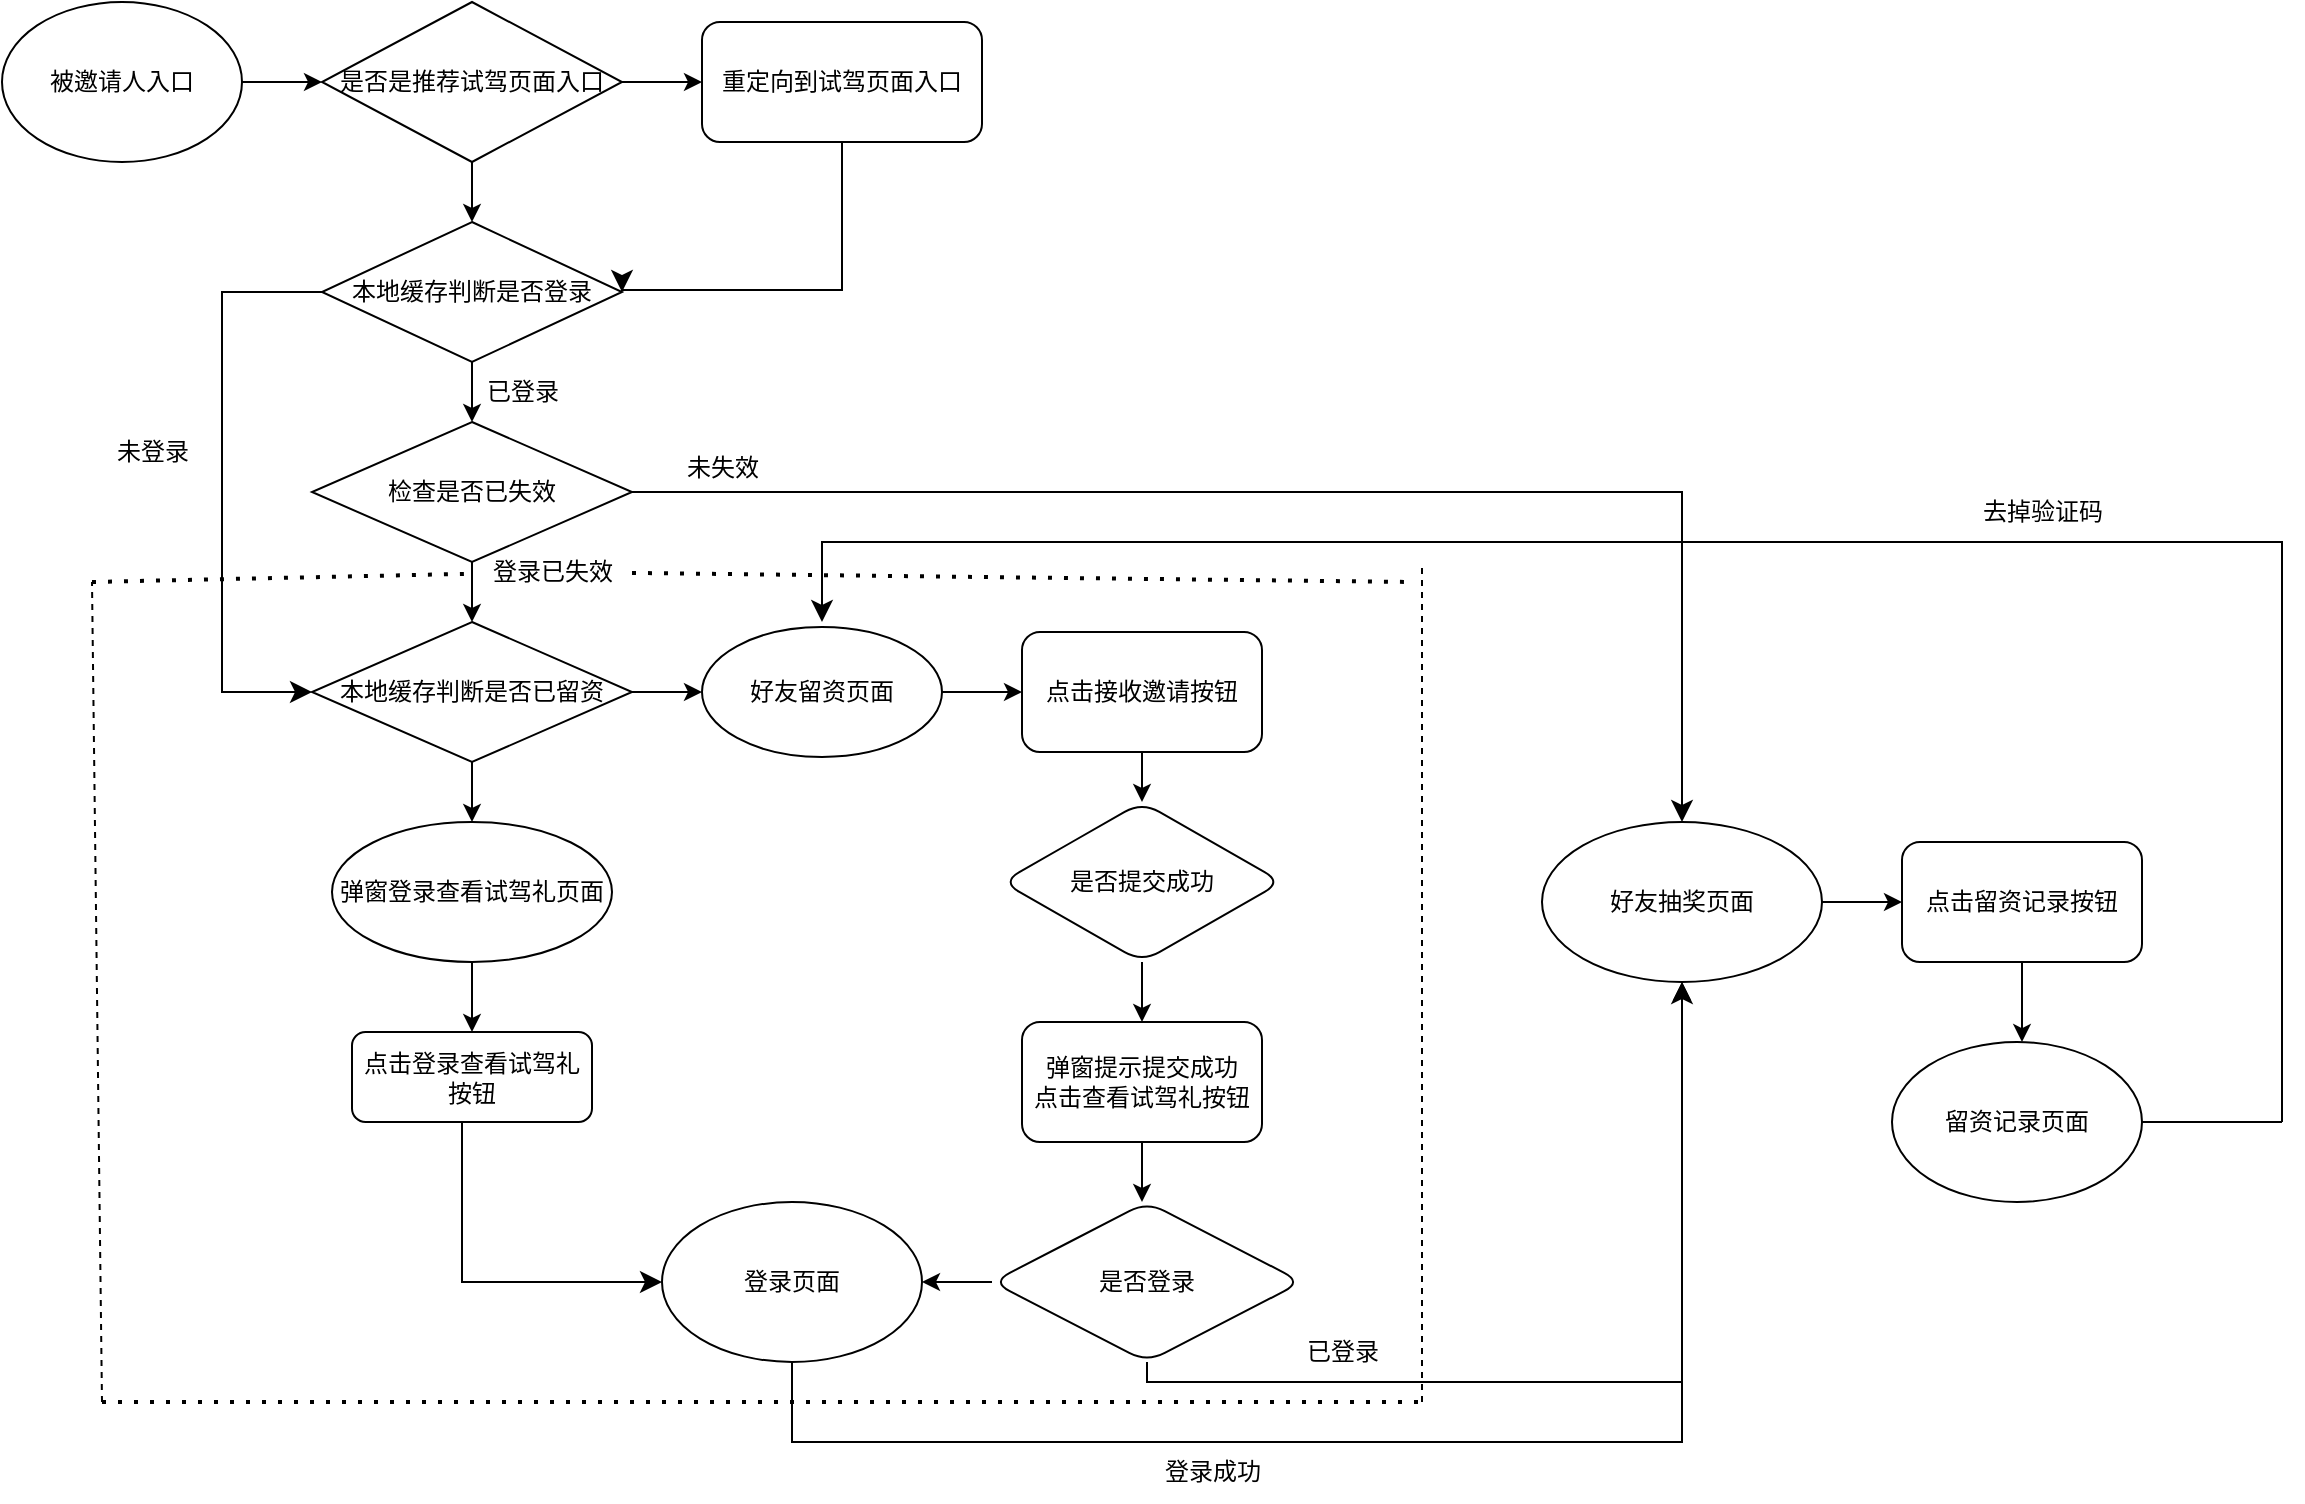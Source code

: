 <mxfile version="21.3.8" type="github">
  <diagram name="第 1 页" id="Mvw3dbP3ZsW2t7KN_K1U">
    <mxGraphModel dx="1306" dy="843" grid="1" gridSize="10" guides="1" tooltips="1" connect="1" arrows="1" fold="1" page="1" pageScale="1" pageWidth="827" pageHeight="1169" math="0" shadow="0">
      <root>
        <mxCell id="0" />
        <mxCell id="1" parent="0" />
        <mxCell id="Owrih3NVY9rAKF0kBGJu-3" value="" style="edgeStyle=orthogonalEdgeStyle;rounded=0;orthogonalLoop=1;jettySize=auto;html=1;" parent="1" source="Owrih3NVY9rAKF0kBGJu-1" target="Owrih3NVY9rAKF0kBGJu-2" edge="1">
          <mxGeometry relative="1" as="geometry" />
        </mxCell>
        <mxCell id="Owrih3NVY9rAKF0kBGJu-1" value="被邀请人入口" style="ellipse;whiteSpace=wrap;html=1;" parent="1" vertex="1">
          <mxGeometry y="70" width="120" height="80" as="geometry" />
        </mxCell>
        <mxCell id="Owrih3NVY9rAKF0kBGJu-5" value="" style="edgeStyle=orthogonalEdgeStyle;rounded=0;orthogonalLoop=1;jettySize=auto;html=1;" parent="1" source="Owrih3NVY9rAKF0kBGJu-2" edge="1">
          <mxGeometry relative="1" as="geometry">
            <mxPoint x="350" y="110" as="targetPoint" />
          </mxGeometry>
        </mxCell>
        <mxCell id="Owrih3NVY9rAKF0kBGJu-11" value="" style="edgeStyle=orthogonalEdgeStyle;rounded=0;orthogonalLoop=1;jettySize=auto;html=1;" parent="1" source="Owrih3NVY9rAKF0kBGJu-2" target="Owrih3NVY9rAKF0kBGJu-10" edge="1">
          <mxGeometry relative="1" as="geometry" />
        </mxCell>
        <mxCell id="Owrih3NVY9rAKF0kBGJu-2" value="是否是推荐试驾页面入口" style="rhombus;whiteSpace=wrap;html=1;" parent="1" vertex="1">
          <mxGeometry x="160" y="70" width="150" height="80" as="geometry" />
        </mxCell>
        <mxCell id="Owrih3NVY9rAKF0kBGJu-17" value="" style="edgeStyle=orthogonalEdgeStyle;rounded=0;orthogonalLoop=1;jettySize=auto;html=1;" parent="1" source="Owrih3NVY9rAKF0kBGJu-10" target="Owrih3NVY9rAKF0kBGJu-16" edge="1">
          <mxGeometry relative="1" as="geometry" />
        </mxCell>
        <mxCell id="Owrih3NVY9rAKF0kBGJu-10" value="本地缓存判断是否登录" style="rhombus;whiteSpace=wrap;html=1;" parent="1" vertex="1">
          <mxGeometry x="160" y="180" width="150" height="70" as="geometry" />
        </mxCell>
        <mxCell id="Owrih3NVY9rAKF0kBGJu-21" value="" style="edgeStyle=orthogonalEdgeStyle;rounded=0;orthogonalLoop=1;jettySize=auto;html=1;" parent="1" source="Owrih3NVY9rAKF0kBGJu-16" target="Owrih3NVY9rAKF0kBGJu-20" edge="1">
          <mxGeometry relative="1" as="geometry" />
        </mxCell>
        <mxCell id="Owrih3NVY9rAKF0kBGJu-16" value="检查是否已失效" style="rhombus;whiteSpace=wrap;html=1;" parent="1" vertex="1">
          <mxGeometry x="155" y="280" width="160" height="70" as="geometry" />
        </mxCell>
        <mxCell id="Owrih3NVY9rAKF0kBGJu-25" value="" style="edgeStyle=orthogonalEdgeStyle;rounded=0;orthogonalLoop=1;jettySize=auto;html=1;" parent="1" source="Owrih3NVY9rAKF0kBGJu-20" target="Owrih3NVY9rAKF0kBGJu-24" edge="1">
          <mxGeometry relative="1" as="geometry" />
        </mxCell>
        <mxCell id="Owrih3NVY9rAKF0kBGJu-27" value="" style="edgeStyle=orthogonalEdgeStyle;rounded=0;orthogonalLoop=1;jettySize=auto;html=1;" parent="1" source="Owrih3NVY9rAKF0kBGJu-20" target="Owrih3NVY9rAKF0kBGJu-26" edge="1">
          <mxGeometry relative="1" as="geometry" />
        </mxCell>
        <mxCell id="Owrih3NVY9rAKF0kBGJu-20" value="本地缓存判断是否已留资" style="rhombus;whiteSpace=wrap;html=1;" parent="1" vertex="1">
          <mxGeometry x="155" y="380" width="160" height="70" as="geometry" />
        </mxCell>
        <mxCell id="Owrih3NVY9rAKF0kBGJu-47" value="" style="edgeStyle=orthogonalEdgeStyle;rounded=0;orthogonalLoop=1;jettySize=auto;html=1;" parent="1" source="Owrih3NVY9rAKF0kBGJu-24" target="Owrih3NVY9rAKF0kBGJu-46" edge="1">
          <mxGeometry relative="1" as="geometry" />
        </mxCell>
        <mxCell id="Owrih3NVY9rAKF0kBGJu-24" value="弹窗登录查看试驾礼页面" style="ellipse;whiteSpace=wrap;html=1;" parent="1" vertex="1">
          <mxGeometry x="165" y="480" width="140" height="70" as="geometry" />
        </mxCell>
        <mxCell id="Owrih3NVY9rAKF0kBGJu-29" value="" style="edgeStyle=orthogonalEdgeStyle;rounded=0;orthogonalLoop=1;jettySize=auto;html=1;" parent="1" source="Owrih3NVY9rAKF0kBGJu-26" target="Owrih3NVY9rAKF0kBGJu-28" edge="1">
          <mxGeometry relative="1" as="geometry" />
        </mxCell>
        <mxCell id="Owrih3NVY9rAKF0kBGJu-26" value="好友留资页面" style="ellipse;whiteSpace=wrap;html=1;" parent="1" vertex="1">
          <mxGeometry x="350" y="382.5" width="120" height="65" as="geometry" />
        </mxCell>
        <mxCell id="Owrih3NVY9rAKF0kBGJu-33" value="" style="edgeStyle=orthogonalEdgeStyle;rounded=0;orthogonalLoop=1;jettySize=auto;html=1;" parent="1" source="Owrih3NVY9rAKF0kBGJu-28" target="Owrih3NVY9rAKF0kBGJu-32" edge="1">
          <mxGeometry relative="1" as="geometry" />
        </mxCell>
        <mxCell id="Owrih3NVY9rAKF0kBGJu-28" value="点击接收邀请按钮" style="rounded=1;whiteSpace=wrap;html=1;" parent="1" vertex="1">
          <mxGeometry x="510" y="385" width="120" height="60" as="geometry" />
        </mxCell>
        <mxCell id="Owrih3NVY9rAKF0kBGJu-37" value="" style="edgeStyle=orthogonalEdgeStyle;rounded=0;orthogonalLoop=1;jettySize=auto;html=1;" parent="1" source="Owrih3NVY9rAKF0kBGJu-32" target="Owrih3NVY9rAKF0kBGJu-36" edge="1">
          <mxGeometry relative="1" as="geometry" />
        </mxCell>
        <mxCell id="Owrih3NVY9rAKF0kBGJu-32" value="是否提交成功" style="rhombus;whiteSpace=wrap;html=1;rounded=1;" parent="1" vertex="1">
          <mxGeometry x="500" y="470" width="140" height="80" as="geometry" />
        </mxCell>
        <mxCell id="Owrih3NVY9rAKF0kBGJu-41" value="" style="edgeStyle=orthogonalEdgeStyle;rounded=0;orthogonalLoop=1;jettySize=auto;html=1;" parent="1" source="Owrih3NVY9rAKF0kBGJu-36" edge="1">
          <mxGeometry relative="1" as="geometry">
            <mxPoint x="570" y="670" as="targetPoint" />
          </mxGeometry>
        </mxCell>
        <mxCell id="Owrih3NVY9rAKF0kBGJu-36" value="弹窗提示提交成功&lt;br&gt;点击查看试驾礼按钮" style="rounded=1;whiteSpace=wrap;html=1;" parent="1" vertex="1">
          <mxGeometry x="510" y="580" width="120" height="60" as="geometry" />
        </mxCell>
        <mxCell id="Owrih3NVY9rAKF0kBGJu-42" value="" style="edgeStyle=elbowEdgeStyle;elbow=horizontal;endArrow=classic;html=1;curved=0;rounded=0;endSize=8;startSize=8;entryX=0;entryY=0.5;entryDx=0;entryDy=0;exitX=0;exitY=0.5;exitDx=0;exitDy=0;" parent="1" source="Owrih3NVY9rAKF0kBGJu-10" target="Owrih3NVY9rAKF0kBGJu-20" edge="1">
          <mxGeometry width="50" height="50" relative="1" as="geometry">
            <mxPoint x="70" y="220" as="sourcePoint" />
            <mxPoint x="130" y="250" as="targetPoint" />
            <Array as="points">
              <mxPoint x="110" y="240" />
            </Array>
          </mxGeometry>
        </mxCell>
        <mxCell id="Owrih3NVY9rAKF0kBGJu-43" value="已登录" style="text;html=1;align=center;verticalAlign=middle;resizable=0;points=[];autosize=1;strokeColor=none;fillColor=none;" parent="1" vertex="1">
          <mxGeometry x="230" y="250" width="60" height="30" as="geometry" />
        </mxCell>
        <mxCell id="Owrih3NVY9rAKF0kBGJu-45" value="未登录" style="text;html=1;align=center;verticalAlign=middle;resizable=0;points=[];autosize=1;strokeColor=none;fillColor=none;" parent="1" vertex="1">
          <mxGeometry x="45" y="280" width="60" height="30" as="geometry" />
        </mxCell>
        <mxCell id="Owrih3NVY9rAKF0kBGJu-46" value="点击登录查看试驾礼按钮" style="rounded=1;whiteSpace=wrap;html=1;" parent="1" vertex="1">
          <mxGeometry x="175" y="585" width="120" height="45" as="geometry" />
        </mxCell>
        <mxCell id="Owrih3NVY9rAKF0kBGJu-50" value="" style="endArrow=none;dashed=1;html=1;dashPattern=1 3;strokeWidth=2;rounded=0;" parent="1" source="Owrih3NVY9rAKF0kBGJu-44" edge="1">
          <mxGeometry width="50" height="50" relative="1" as="geometry">
            <mxPoint x="45" y="360" as="sourcePoint" />
            <mxPoint x="705" y="360" as="targetPoint" />
          </mxGeometry>
        </mxCell>
        <mxCell id="Owrih3NVY9rAKF0kBGJu-51" value="" style="endArrow=none;dashed=1;html=1;rounded=0;" parent="1" edge="1">
          <mxGeometry width="50" height="50" relative="1" as="geometry">
            <mxPoint x="710" y="770" as="sourcePoint" />
            <mxPoint x="710" y="350" as="targetPoint" />
          </mxGeometry>
        </mxCell>
        <mxCell id="Owrih3NVY9rAKF0kBGJu-52" value="" style="endArrow=none;dashed=1;html=1;dashPattern=1 3;strokeWidth=2;rounded=0;" parent="1" target="Owrih3NVY9rAKF0kBGJu-44" edge="1">
          <mxGeometry width="50" height="50" relative="1" as="geometry">
            <mxPoint x="45" y="360" as="sourcePoint" />
            <mxPoint x="705" y="360" as="targetPoint" />
          </mxGeometry>
        </mxCell>
        <mxCell id="Owrih3NVY9rAKF0kBGJu-44" value="登录已失效" style="text;html=1;align=center;verticalAlign=middle;resizable=0;points=[];autosize=1;strokeColor=none;fillColor=none;" parent="1" vertex="1">
          <mxGeometry x="235" y="340" width="80" height="30" as="geometry" />
        </mxCell>
        <mxCell id="Owrih3NVY9rAKF0kBGJu-56" value="" style="edgeStyle=orthogonalEdgeStyle;rounded=0;orthogonalLoop=1;jettySize=auto;html=1;" parent="1" source="Owrih3NVY9rAKF0kBGJu-53" target="Owrih3NVY9rAKF0kBGJu-55" edge="1">
          <mxGeometry relative="1" as="geometry" />
        </mxCell>
        <mxCell id="Owrih3NVY9rAKF0kBGJu-53" value="是否登录" style="rhombus;whiteSpace=wrap;html=1;rounded=1;" parent="1" vertex="1">
          <mxGeometry x="495" y="670" width="155" height="80" as="geometry" />
        </mxCell>
        <mxCell id="Owrih3NVY9rAKF0kBGJu-60" value="" style="edgeStyle=orthogonalEdgeStyle;rounded=0;orthogonalLoop=1;jettySize=auto;html=1;" parent="1" source="Owrih3NVY9rAKF0kBGJu-55" target="Owrih3NVY9rAKF0kBGJu-59" edge="1">
          <mxGeometry relative="1" as="geometry">
            <Array as="points">
              <mxPoint x="395" y="790" />
              <mxPoint x="840" y="790" />
            </Array>
          </mxGeometry>
        </mxCell>
        <mxCell id="Owrih3NVY9rAKF0kBGJu-55" value="登录页面" style="ellipse;whiteSpace=wrap;html=1;rounded=1;" parent="1" vertex="1">
          <mxGeometry x="330" y="670" width="130" height="80" as="geometry" />
        </mxCell>
        <mxCell id="Owrih3NVY9rAKF0kBGJu-57" value="" style="edgeStyle=segmentEdgeStyle;endArrow=classic;html=1;curved=0;rounded=0;endSize=8;startSize=8;exitX=0.5;exitY=1;exitDx=0;exitDy=0;" parent="1" source="Owrih3NVY9rAKF0kBGJu-46" target="Owrih3NVY9rAKF0kBGJu-55" edge="1">
          <mxGeometry width="50" height="50" relative="1" as="geometry">
            <mxPoint x="230" y="670" as="sourcePoint" />
            <mxPoint x="310" y="720" as="targetPoint" />
            <Array as="points">
              <mxPoint x="230" y="630" />
              <mxPoint x="230" y="710" />
            </Array>
          </mxGeometry>
        </mxCell>
        <mxCell id="Owrih3NVY9rAKF0kBGJu-58" value="" style="endArrow=none;dashed=1;html=1;rounded=0;" parent="1" edge="1">
          <mxGeometry width="50" height="50" relative="1" as="geometry">
            <mxPoint x="50" y="770" as="sourcePoint" />
            <mxPoint x="45" y="360" as="targetPoint" />
          </mxGeometry>
        </mxCell>
        <mxCell id="Owrih3NVY9rAKF0kBGJu-62" value="" style="edgeStyle=orthogonalEdgeStyle;rounded=0;orthogonalLoop=1;jettySize=auto;html=1;" parent="1" source="Owrih3NVY9rAKF0kBGJu-59" target="Owrih3NVY9rAKF0kBGJu-61" edge="1">
          <mxGeometry relative="1" as="geometry">
            <Array as="points">
              <mxPoint x="930" y="520" />
              <mxPoint x="930" y="520" />
            </Array>
          </mxGeometry>
        </mxCell>
        <mxCell id="Owrih3NVY9rAKF0kBGJu-59" value="好友抽奖页面" style="ellipse;whiteSpace=wrap;html=1;rounded=1;" parent="1" vertex="1">
          <mxGeometry x="770" y="480" width="140" height="80" as="geometry" />
        </mxCell>
        <mxCell id="Owrih3NVY9rAKF0kBGJu-64" value="" style="edgeStyle=orthogonalEdgeStyle;rounded=0;orthogonalLoop=1;jettySize=auto;html=1;" parent="1" source="Owrih3NVY9rAKF0kBGJu-61" target="Owrih3NVY9rAKF0kBGJu-63" edge="1">
          <mxGeometry relative="1" as="geometry">
            <Array as="points">
              <mxPoint x="1010" y="610" />
              <mxPoint x="1010" y="610" />
            </Array>
          </mxGeometry>
        </mxCell>
        <mxCell id="Owrih3NVY9rAKF0kBGJu-61" value="点击留资记录按钮" style="whiteSpace=wrap;html=1;rounded=1;" parent="1" vertex="1">
          <mxGeometry x="950" y="490" width="120" height="60" as="geometry" />
        </mxCell>
        <mxCell id="Owrih3NVY9rAKF0kBGJu-63" value="留资记录页面" style="ellipse;whiteSpace=wrap;html=1;rounded=1;" parent="1" vertex="1">
          <mxGeometry x="945" y="590" width="125" height="80" as="geometry" />
        </mxCell>
        <mxCell id="Owrih3NVY9rAKF0kBGJu-68" value="" style="edgeStyle=elbowEdgeStyle;elbow=vertical;endArrow=classic;html=1;curved=0;rounded=0;endSize=8;startSize=8;" parent="1" edge="1">
          <mxGeometry width="50" height="50" relative="1" as="geometry">
            <mxPoint x="1140" y="630" as="sourcePoint" />
            <mxPoint x="410" y="380" as="targetPoint" />
            <Array as="points">
              <mxPoint x="770" y="340" />
            </Array>
          </mxGeometry>
        </mxCell>
        <mxCell id="Owrih3NVY9rAKF0kBGJu-69" value="" style="endArrow=none;html=1;rounded=0;" parent="1" edge="1">
          <mxGeometry width="50" height="50" relative="1" as="geometry">
            <mxPoint x="1070" y="630" as="sourcePoint" />
            <mxPoint x="1140" y="630" as="targetPoint" />
          </mxGeometry>
        </mxCell>
        <mxCell id="Owrih3NVY9rAKF0kBGJu-70" value="去掉验证码" style="text;html=1;align=center;verticalAlign=middle;resizable=0;points=[];autosize=1;strokeColor=none;fillColor=none;" parent="1" vertex="1">
          <mxGeometry x="980" y="310" width="80" height="30" as="geometry" />
        </mxCell>
        <mxCell id="Owrih3NVY9rAKF0kBGJu-71" value="" style="edgeStyle=segmentEdgeStyle;endArrow=classic;html=1;curved=0;rounded=0;endSize=8;startSize=8;entryX=0.5;entryY=1;entryDx=0;entryDy=0;" parent="1" source="Owrih3NVY9rAKF0kBGJu-53" target="Owrih3NVY9rAKF0kBGJu-59" edge="1">
          <mxGeometry width="50" height="50" relative="1" as="geometry">
            <mxPoint x="560" y="500" as="sourcePoint" />
            <mxPoint x="840" y="570" as="targetPoint" />
            <Array as="points">
              <mxPoint x="573" y="760" />
              <mxPoint x="840" y="760" />
            </Array>
          </mxGeometry>
        </mxCell>
        <mxCell id="Owrih3NVY9rAKF0kBGJu-72" value="已登录" style="text;html=1;align=center;verticalAlign=middle;resizable=0;points=[];autosize=1;strokeColor=none;fillColor=none;" parent="1" vertex="1">
          <mxGeometry x="640" y="730" width="60" height="30" as="geometry" />
        </mxCell>
        <mxCell id="Owrih3NVY9rAKF0kBGJu-73" value="" style="endArrow=none;dashed=1;html=1;dashPattern=1 3;strokeWidth=2;rounded=0;" parent="1" edge="1">
          <mxGeometry width="50" height="50" relative="1" as="geometry">
            <mxPoint x="50" y="770" as="sourcePoint" />
            <mxPoint x="710" y="770" as="targetPoint" />
          </mxGeometry>
        </mxCell>
        <mxCell id="Owrih3NVY9rAKF0kBGJu-75" value="重定向到试驾页面入口" style="rounded=1;whiteSpace=wrap;html=1;" parent="1" vertex="1">
          <mxGeometry x="350" y="80" width="140" height="60" as="geometry" />
        </mxCell>
        <mxCell id="Owrih3NVY9rAKF0kBGJu-76" value="" style="edgeStyle=segmentEdgeStyle;endArrow=classic;html=1;curved=0;rounded=0;endSize=8;startSize=8;exitX=0.5;exitY=1;exitDx=0;exitDy=0;entryX=1;entryY=0.5;entryDx=0;entryDy=0;" parent="1" source="Owrih3NVY9rAKF0kBGJu-75" target="Owrih3NVY9rAKF0kBGJu-10" edge="1">
          <mxGeometry width="50" height="50" relative="1" as="geometry">
            <mxPoint x="440" y="190" as="sourcePoint" />
            <mxPoint x="320" y="214" as="targetPoint" />
            <Array as="points">
              <mxPoint x="420" y="214" />
            </Array>
          </mxGeometry>
        </mxCell>
        <mxCell id="Owrih3NVY9rAKF0kBGJu-77" value="" style="edgeStyle=segmentEdgeStyle;endArrow=classic;html=1;curved=0;rounded=0;endSize=8;startSize=8;entryX=0.5;entryY=0;entryDx=0;entryDy=0;exitX=1;exitY=0.5;exitDx=0;exitDy=0;" parent="1" source="Owrih3NVY9rAKF0kBGJu-16" target="Owrih3NVY9rAKF0kBGJu-59" edge="1">
          <mxGeometry width="50" height="50" relative="1" as="geometry">
            <mxPoint x="420" y="290" as="sourcePoint" />
            <mxPoint x="470" y="240" as="targetPoint" />
            <Array as="points">
              <mxPoint x="840" y="315" />
            </Array>
          </mxGeometry>
        </mxCell>
        <mxCell id="Owrih3NVY9rAKF0kBGJu-78" value="未失效" style="text;html=1;align=center;verticalAlign=middle;resizable=0;points=[];autosize=1;strokeColor=none;fillColor=none;" parent="1" vertex="1">
          <mxGeometry x="330" y="288" width="60" height="30" as="geometry" />
        </mxCell>
        <mxCell id="RDxC9TV0BuJaXpFPDCSr-1" value="登录成功" style="text;html=1;align=center;verticalAlign=middle;resizable=0;points=[];autosize=1;strokeColor=none;fillColor=none;" vertex="1" parent="1">
          <mxGeometry x="570" y="790" width="70" height="30" as="geometry" />
        </mxCell>
      </root>
    </mxGraphModel>
  </diagram>
</mxfile>
